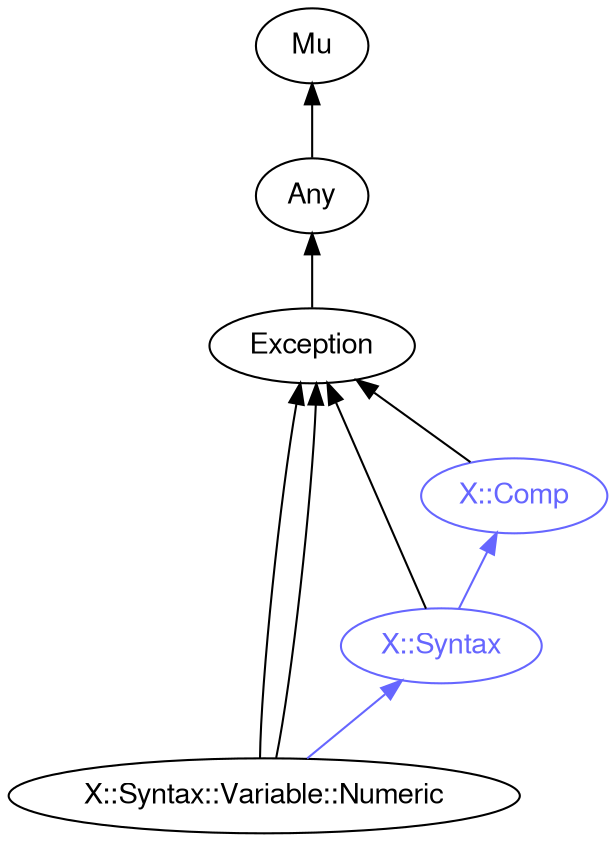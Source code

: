 digraph "perl6-type-graph" {
    rankdir=BT;
    splines=polyline;
    overlap=false; 
    // Types
    "X::Syntax::Variable::Numeric" [color="#000000", fontcolor="#000000", href="/type/X::Syntax::Variable::Numeric", fontname="FreeSans"];
    "Mu" [color="#000000", fontcolor="#000000", href="/type/Mu", fontname="FreeSans"];
    "Any" [color="#000000", fontcolor="#000000", href="/type/Any", fontname="FreeSans"];
    "Exception" [color="#000000", fontcolor="#000000", href="/type/Exception", fontname="FreeSans"];
    "X::Comp" [color="#6666FF", fontcolor="#6666FF", href="/type/X::Comp", fontname="FreeSans"];
    "X::Syntax" [color="#6666FF", fontcolor="#6666FF", href="/type/X::Syntax", fontname="FreeSans"];

    // Superclasses
    "X::Syntax::Variable::Numeric" -> "Exception" [color="#000000"];
    "X::Syntax::Variable::Numeric" -> "Exception" [color="#000000"];
    "Any" -> "Mu" [color="#000000"];
    "Exception" -> "Any" [color="#000000"];
    "X::Comp" -> "Exception" [color="#000000"];
    "X::Syntax" -> "Exception" [color="#000000"];

    // Roles
    "X::Syntax::Variable::Numeric" -> "X::Syntax" [color="#6666FF"];
    "X::Syntax" -> "X::Comp" [color="#6666FF"];
}
